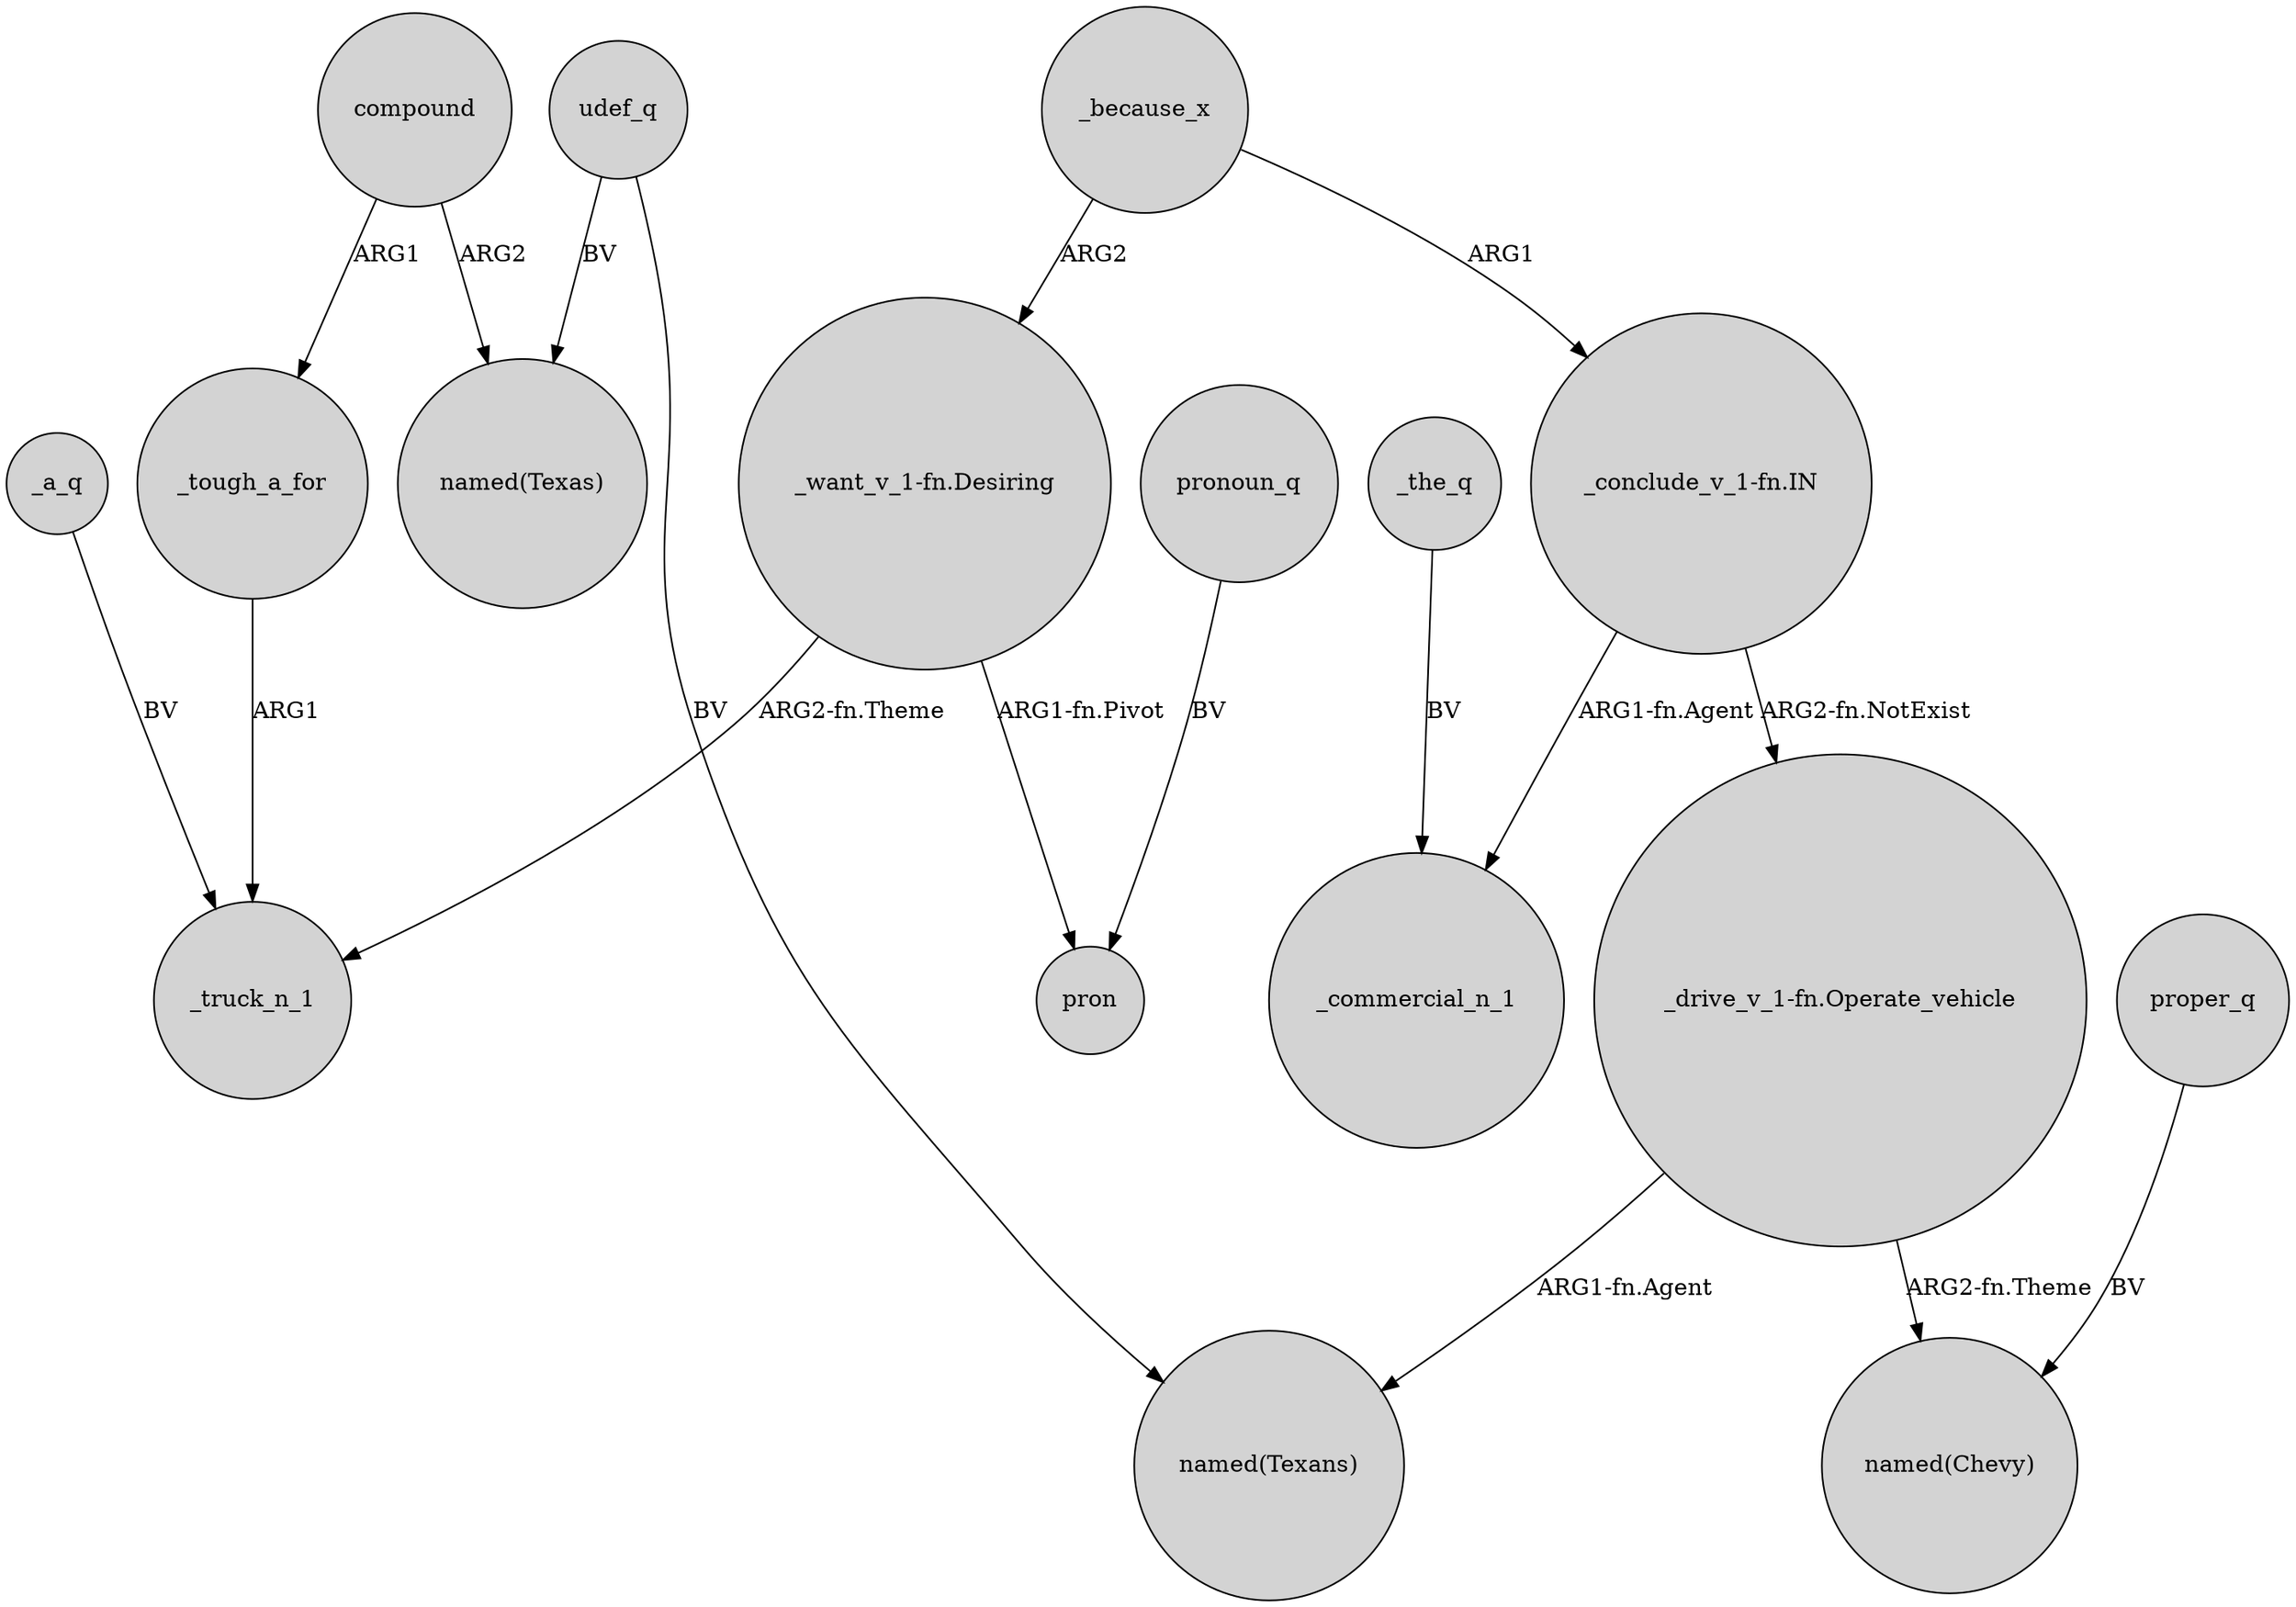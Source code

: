 digraph {
	node [shape=circle style=filled]
	"_want_v_1-fn.Desiring" -> pron [label="ARG1-fn.Pivot"]
	_a_q -> _truck_n_1 [label=BV]
	udef_q -> "named(Texans)" [label=BV]
	"_drive_v_1-fn.Operate_vehicle" -> "named(Texans)" [label="ARG1-fn.Agent"]
	compound -> "named(Texas)" [label=ARG2]
	_tough_a_for -> _truck_n_1 [label=ARG1]
	"_drive_v_1-fn.Operate_vehicle" -> "named(Chevy)" [label="ARG2-fn.Theme"]
	"_conclude_v_1-fn.IN" -> _commercial_n_1 [label="ARG1-fn.Agent"]
	"_want_v_1-fn.Desiring" -> _truck_n_1 [label="ARG2-fn.Theme"]
	_because_x -> "_want_v_1-fn.Desiring" [label=ARG2]
	"_conclude_v_1-fn.IN" -> "_drive_v_1-fn.Operate_vehicle" [label="ARG2-fn.NotExist"]
	compound -> _tough_a_for [label=ARG1]
	_the_q -> _commercial_n_1 [label=BV]
	udef_q -> "named(Texas)" [label=BV]
	proper_q -> "named(Chevy)" [label=BV]
	_because_x -> "_conclude_v_1-fn.IN" [label=ARG1]
	pronoun_q -> pron [label=BV]
}
